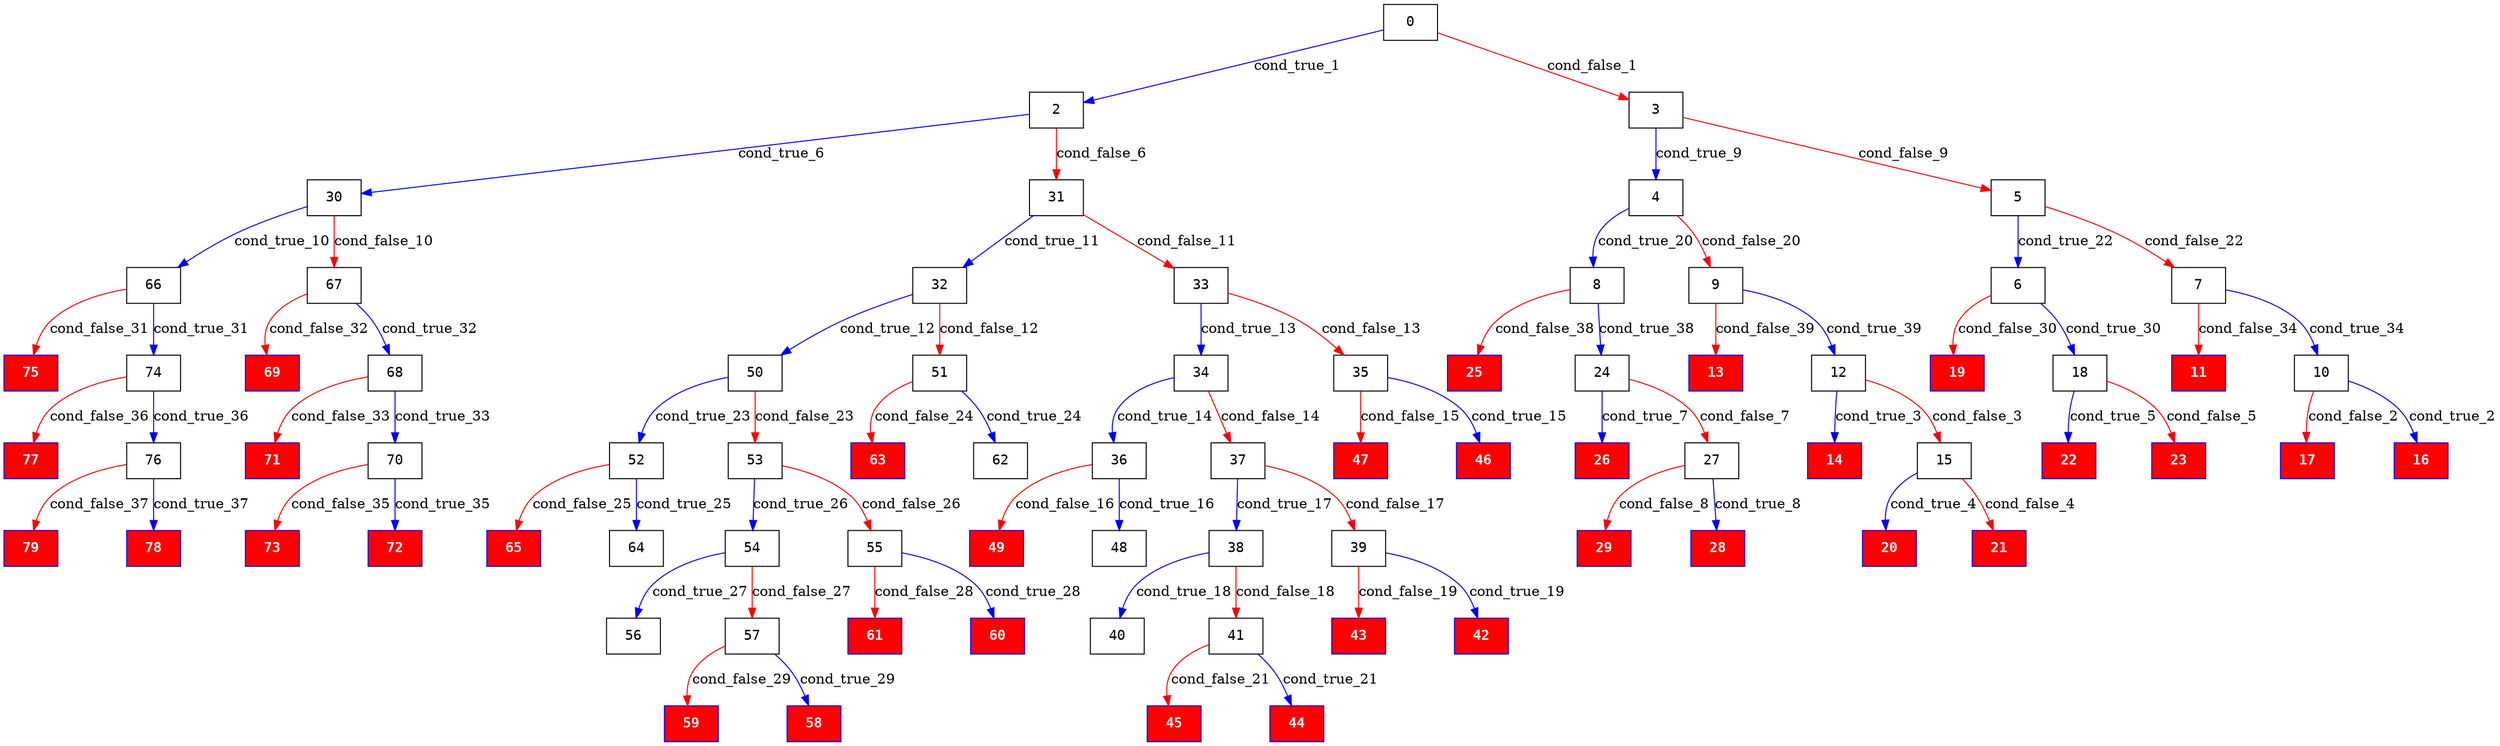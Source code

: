 digraph ExecutionTree {
	node [color=black fontname=Courier height=.5 shape=record]
	17 [color=blue, fillcolor=red, style=filled, fontcolor=white, fontname="Courier-Bold"]
	20 [color=blue, fillcolor=red, style=filled, fontcolor=white, fontname="Courier-Bold"]
	13 [color=blue, fillcolor=red, style=filled, fontcolor=white, fontname="Courier-Bold"]
	11 [color=blue, fillcolor=red, style=filled, fontcolor=white, fontname="Courier-Bold"]
	14 [color=blue, fillcolor=red, style=filled, fontcolor=white, fontname="Courier-Bold"]
	79 [color=blue, fillcolor=red, style=filled, fontcolor=white, fontname="Courier-Bold"]
	16 [color=blue, fillcolor=red, style=filled, fontcolor=white, fontname="Courier-Bold"]
	77 [color=blue, fillcolor=red, style=filled, fontcolor=white, fontname="Courier-Bold"]
	75 [color=blue, fillcolor=red, style=filled, fontcolor=white, fontname="Courier-Bold"]
	73 [color=blue, fillcolor=red, style=filled, fontcolor=white, fontname="Courier-Bold"]
	71 [color=blue, fillcolor=red, style=filled, fontcolor=white, fontname="Courier-Bold"]
	69 [color=blue, fillcolor=red, style=filled, fontcolor=white, fontname="Courier-Bold"]
	72 [color=blue, fillcolor=red, style=filled, fontcolor=white, fontname="Courier-Bold"]
	65 [color=blue, fillcolor=red, style=filled, fontcolor=white, fontname="Courier-Bold"]
	63 [color=blue, fillcolor=red, style=filled, fontcolor=white, fontname="Courier-Bold"]
	61 [color=blue, fillcolor=red, style=filled, fontcolor=white, fontname="Courier-Bold"]
	59 [color=blue, fillcolor=red, style=filled, fontcolor=white, fontname="Courier-Bold"]
	22 [color=blue, fillcolor=red, style=filled, fontcolor=white, fontname="Courier-Bold"]
	58 [color=blue, fillcolor=red, style=filled, fontcolor=white, fontname="Courier-Bold"]
	60 [color=blue, fillcolor=red, style=filled, fontcolor=white, fontname="Courier-Bold"]
	49 [color=blue, fillcolor=red, style=filled, fontcolor=white, fontname="Courier-Bold"]
	47 [color=blue, fillcolor=red, style=filled, fontcolor=white, fontname="Courier-Bold"]
	45 [color=blue, fillcolor=red, style=filled, fontcolor=white, fontname="Courier-Bold"]
	43 [color=blue, fillcolor=red, style=filled, fontcolor=white, fontname="Courier-Bold"]
	44 [color=blue, fillcolor=red, style=filled, fontcolor=white, fontname="Courier-Bold"]
	42 [color=blue, fillcolor=red, style=filled, fontcolor=white, fontname="Courier-Bold"]
	26 [color=blue, fillcolor=red, style=filled, fontcolor=white, fontname="Courier-Bold"]
	46 [color=blue, fillcolor=red, style=filled, fontcolor=white, fontname="Courier-Bold"]
	29 [color=blue, fillcolor=red, style=filled, fontcolor=white, fontname="Courier-Bold"]
	28 [color=blue, fillcolor=red, style=filled, fontcolor=white, fontname="Courier-Bold"]
	25 [color=blue, fillcolor=red, style=filled, fontcolor=white, fontname="Courier-Bold"]
	23 [color=blue, fillcolor=red, style=filled, fontcolor=white, fontname="Courier-Bold"]
	21 [color=blue, fillcolor=red, style=filled, fontcolor=white, fontname="Courier-Bold"]
	19 [color=blue, fillcolor=red, style=filled, fontcolor=white, fontname="Courier-Bold"]
	78 [color=blue, fillcolor=red, style=filled, fontcolor=white, fontname="Courier-Bold"]
	0 -> 2 [label=cond_true_1 color=blue]
	0 -> 3 [label=cond_false_1 color=red]
	2 -> 30 [label=cond_true_6 color=blue]
	2 -> 31 [label=cond_false_6 color=red]
	3 -> 4 [label=cond_true_9 color=blue]
	3 -> 5 [label=cond_false_9 color=red]
	10 -> 16 [label=cond_true_2 color=blue]
	10 -> 17 [label=cond_false_2 color=red]
	12 -> 14 [label=cond_true_3 color=blue]
	12 -> 15 [label=cond_false_3 color=red]
	15 -> 20 [label=cond_true_4 color=blue]
	15 -> 21 [label=cond_false_4 color=red]
	18 -> 22 [label=cond_true_5 color=blue]
	18 -> 23 [label=cond_false_5 color=red]
	30 -> 66 [label=cond_true_10 color=blue]
	30 -> 67 [label=cond_false_10 color=red]
	31 -> 32 [label=cond_true_11 color=blue]
	31 -> 33 [label=cond_false_11 color=red]
	24 -> 26 [label=cond_true_7 color=blue]
	24 -> 27 [label=cond_false_7 color=red]
	27 -> 28 [label=cond_true_8 color=blue]
	27 -> 29 [label=cond_false_8 color=red]
	4 -> 8 [label=cond_true_20 color=blue]
	4 -> 9 [label=cond_false_20 color=red]
	5 -> 6 [label=cond_true_22 color=blue]
	5 -> 7 [label=cond_false_22 color=red]
	66 -> 74 [label=cond_true_31 color=blue]
	66 -> 75 [label=cond_false_31 color=red]
	67 -> 68 [label=cond_true_32 color=blue]
	67 -> 69 [label=cond_false_32 color=red]
	32 -> 50 [label=cond_true_12 color=blue]
	32 -> 51 [label=cond_false_12 color=red]
	33 -> 34 [label=cond_true_13 color=blue]
	33 -> 35 [label=cond_false_13 color=red]
	50 -> 52 [label=cond_true_23 color=blue]
	50 -> 53 [label=cond_false_23 color=red]
	51 -> 62 [label=cond_true_24 color=blue]
	51 -> 63 [label=cond_false_24 color=red]
	34 -> 36 [label=cond_true_14 color=blue]
	34 -> 37 [label=cond_false_14 color=red]
	35 -> 46 [label=cond_true_15 color=blue]
	35 -> 47 [label=cond_false_15 color=red]
	36 -> 48 [label=cond_true_16 color=blue]
	36 -> 49 [label=cond_false_16 color=red]
	37 -> 38 [label=cond_true_17 color=blue]
	37 -> 39 [label=cond_false_17 color=red]
	38 -> 40 [label=cond_true_18 color=blue]
	38 -> 41 [label=cond_false_18 color=red]
	39 -> 42 [label=cond_true_19 color=blue]
	39 -> 43 [label=cond_false_19 color=red]
	41 -> 44 [label=cond_true_21 color=blue]
	41 -> 45 [label=cond_false_21 color=red]
	8 -> 24 [label=cond_true_38 color=blue]
	8 -> 25 [label=cond_false_38 color=red]
	9 -> 12 [label=cond_true_39 color=blue]
	9 -> 13 [label=cond_false_39 color=red]
	6 -> 18 [label=cond_true_30 color=blue]
	6 -> 19 [label=cond_false_30 color=red]
	7 -> 10 [label=cond_true_34 color=blue]
	7 -> 11 [label=cond_false_34 color=red]
	52 -> 64 [label=cond_true_25 color=blue]
	52 -> 65 [label=cond_false_25 color=red]
	53 -> 54 [label=cond_true_26 color=blue]
	53 -> 55 [label=cond_false_26 color=red]
	54 -> 56 [label=cond_true_27 color=blue]
	54 -> 57 [label=cond_false_27 color=red]
	55 -> 60 [label=cond_true_28 color=blue]
	55 -> 61 [label=cond_false_28 color=red]
	57 -> 58 [label=cond_true_29 color=blue]
	57 -> 59 [label=cond_false_29 color=red]
	74 -> 76 [label=cond_true_36 color=blue]
	74 -> 77 [label=cond_false_36 color=red]
	68 -> 70 [label=cond_true_33 color=blue]
	68 -> 71 [label=cond_false_33 color=red]
	70 -> 72 [label=cond_true_35 color=blue]
	70 -> 73 [label=cond_false_35 color=red]
	76 -> 78 [label=cond_true_37 color=blue]
	76 -> 79 [label=cond_false_37 color=red]
}
